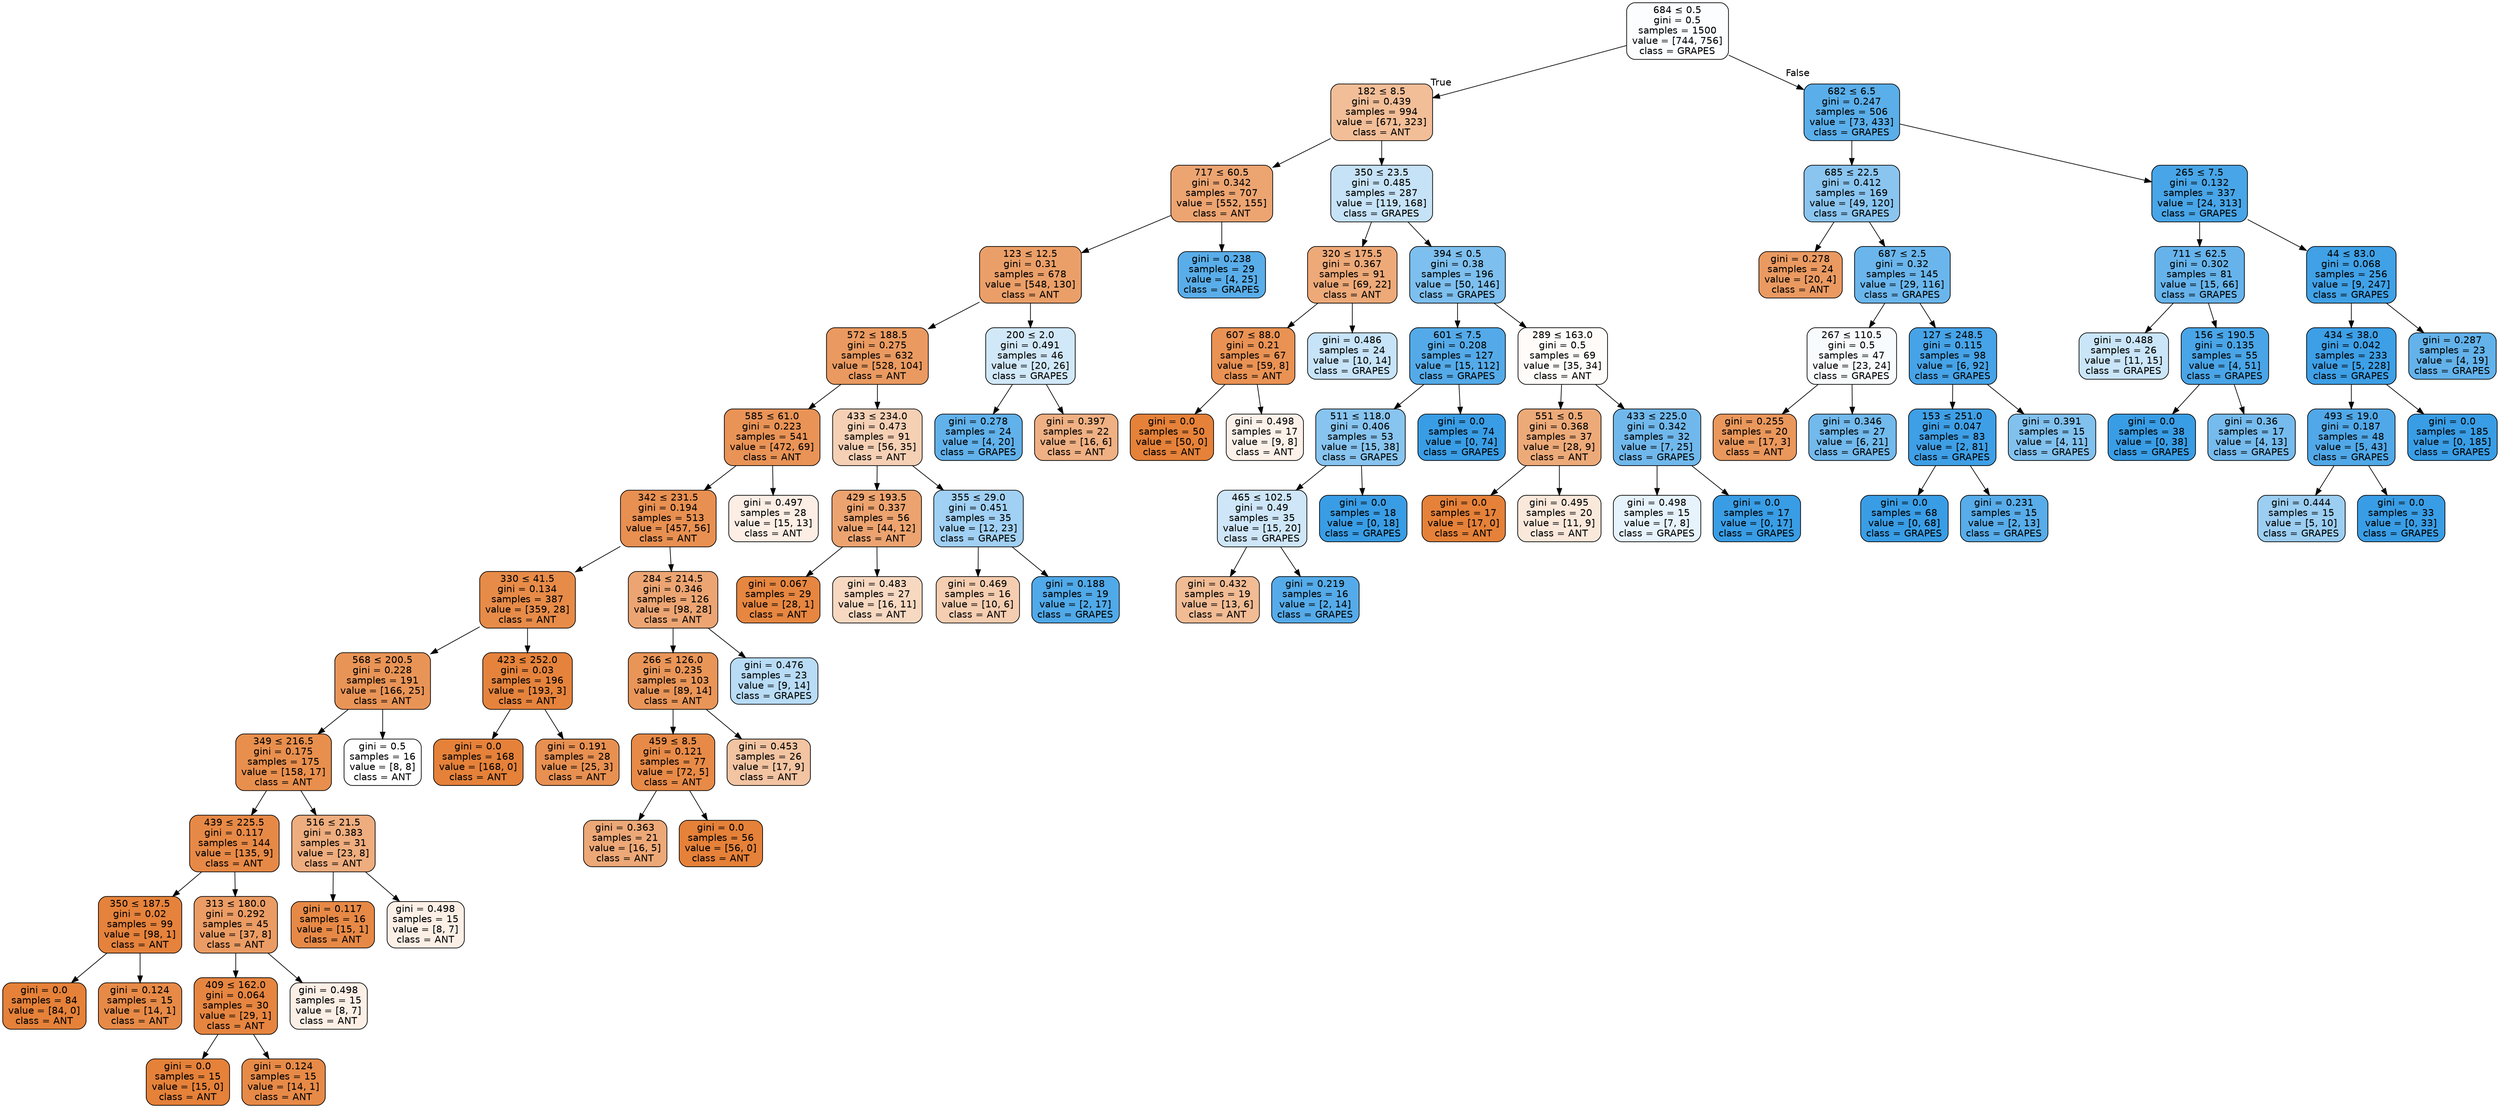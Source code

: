 digraph Tree {
node [shape=box, style="filled, rounded", color="black", fontname=helvetica] ;
edge [fontname=helvetica] ;
0 [label=<684 &le; 0.5<br/>gini = 0.5<br/>samples = 1500<br/>value = [744, 756]<br/>class = GRAPES>, fillcolor="#fcfdff"] ;
1 [label=<182 &le; 8.5<br/>gini = 0.439<br/>samples = 994<br/>value = [671, 323]<br/>class = ANT>, fillcolor="#f2be98"] ;
0 -> 1 [labeldistance=2.5, labelangle=45, headlabel="True"] ;
2 [label=<717 &le; 60.5<br/>gini = 0.342<br/>samples = 707<br/>value = [552, 155]<br/>class = ANT>, fillcolor="#eca471"] ;
1 -> 2 ;
3 [label=<123 &le; 12.5<br/>gini = 0.31<br/>samples = 678<br/>value = [548, 130]<br/>class = ANT>, fillcolor="#eb9f68"] ;
2 -> 3 ;
4 [label=<572 &le; 188.5<br/>gini = 0.275<br/>samples = 632<br/>value = [528, 104]<br/>class = ANT>, fillcolor="#ea9a60"] ;
3 -> 4 ;
5 [label=<585 &le; 61.0<br/>gini = 0.223<br/>samples = 541<br/>value = [472, 69]<br/>class = ANT>, fillcolor="#e99356"] ;
4 -> 5 ;
6 [label=<342 &le; 231.5<br/>gini = 0.194<br/>samples = 513<br/>value = [457, 56]<br/>class = ANT>, fillcolor="#e89051"] ;
5 -> 6 ;
7 [label=<330 &le; 41.5<br/>gini = 0.134<br/>samples = 387<br/>value = [359, 28]<br/>class = ANT>, fillcolor="#e78b48"] ;
6 -> 7 ;
8 [label=<568 &le; 200.5<br/>gini = 0.228<br/>samples = 191<br/>value = [166, 25]<br/>class = ANT>, fillcolor="#e99457"] ;
7 -> 8 ;
9 [label=<349 &le; 216.5<br/>gini = 0.175<br/>samples = 175<br/>value = [158, 17]<br/>class = ANT>, fillcolor="#e88f4e"] ;
8 -> 9 ;
10 [label=<439 &le; 225.5<br/>gini = 0.117<br/>samples = 144<br/>value = [135, 9]<br/>class = ANT>, fillcolor="#e78946"] ;
9 -> 10 ;
11 [label=<350 &le; 187.5<br/>gini = 0.02<br/>samples = 99<br/>value = [98, 1]<br/>class = ANT>, fillcolor="#e5823b"] ;
10 -> 11 ;
12 [label=<gini = 0.0<br/>samples = 84<br/>value = [84, 0]<br/>class = ANT>, fillcolor="#e58139"] ;
11 -> 12 ;
13 [label=<gini = 0.124<br/>samples = 15<br/>value = [14, 1]<br/>class = ANT>, fillcolor="#e78a47"] ;
11 -> 13 ;
14 [label=<313 &le; 180.0<br/>gini = 0.292<br/>samples = 45<br/>value = [37, 8]<br/>class = ANT>, fillcolor="#eb9c64"] ;
10 -> 14 ;
15 [label=<409 &le; 162.0<br/>gini = 0.064<br/>samples = 30<br/>value = [29, 1]<br/>class = ANT>, fillcolor="#e68540"] ;
14 -> 15 ;
16 [label=<gini = 0.0<br/>samples = 15<br/>value = [15, 0]<br/>class = ANT>, fillcolor="#e58139"] ;
15 -> 16 ;
17 [label=<gini = 0.124<br/>samples = 15<br/>value = [14, 1]<br/>class = ANT>, fillcolor="#e78a47"] ;
15 -> 17 ;
18 [label=<gini = 0.498<br/>samples = 15<br/>value = [8, 7]<br/>class = ANT>, fillcolor="#fcefe6"] ;
14 -> 18 ;
19 [label=<516 &le; 21.5<br/>gini = 0.383<br/>samples = 31<br/>value = [23, 8]<br/>class = ANT>, fillcolor="#eead7e"] ;
9 -> 19 ;
20 [label=<gini = 0.117<br/>samples = 16<br/>value = [15, 1]<br/>class = ANT>, fillcolor="#e78946"] ;
19 -> 20 ;
21 [label=<gini = 0.498<br/>samples = 15<br/>value = [8, 7]<br/>class = ANT>, fillcolor="#fcefe6"] ;
19 -> 21 ;
22 [label=<gini = 0.5<br/>samples = 16<br/>value = [8, 8]<br/>class = ANT>, fillcolor="#ffffff"] ;
8 -> 22 ;
23 [label=<423 &le; 252.0<br/>gini = 0.03<br/>samples = 196<br/>value = [193, 3]<br/>class = ANT>, fillcolor="#e5833c"] ;
7 -> 23 ;
24 [label=<gini = 0.0<br/>samples = 168<br/>value = [168, 0]<br/>class = ANT>, fillcolor="#e58139"] ;
23 -> 24 ;
25 [label=<gini = 0.191<br/>samples = 28<br/>value = [25, 3]<br/>class = ANT>, fillcolor="#e89051"] ;
23 -> 25 ;
26 [label=<284 &le; 214.5<br/>gini = 0.346<br/>samples = 126<br/>value = [98, 28]<br/>class = ANT>, fillcolor="#eca572"] ;
6 -> 26 ;
27 [label=<266 &le; 126.0<br/>gini = 0.235<br/>samples = 103<br/>value = [89, 14]<br/>class = ANT>, fillcolor="#e99558"] ;
26 -> 27 ;
28 [label=<459 &le; 8.5<br/>gini = 0.121<br/>samples = 77<br/>value = [72, 5]<br/>class = ANT>, fillcolor="#e78a47"] ;
27 -> 28 ;
29 [label=<gini = 0.363<br/>samples = 21<br/>value = [16, 5]<br/>class = ANT>, fillcolor="#eda877"] ;
28 -> 29 ;
30 [label=<gini = 0.0<br/>samples = 56<br/>value = [56, 0]<br/>class = ANT>, fillcolor="#e58139"] ;
28 -> 30 ;
31 [label=<gini = 0.453<br/>samples = 26<br/>value = [17, 9]<br/>class = ANT>, fillcolor="#f3c4a2"] ;
27 -> 31 ;
32 [label=<gini = 0.476<br/>samples = 23<br/>value = [9, 14]<br/>class = GRAPES>, fillcolor="#b8dcf6"] ;
26 -> 32 ;
33 [label=<gini = 0.497<br/>samples = 28<br/>value = [15, 13]<br/>class = ANT>, fillcolor="#fceee5"] ;
5 -> 33 ;
34 [label=<433 &le; 234.0<br/>gini = 0.473<br/>samples = 91<br/>value = [56, 35]<br/>class = ANT>, fillcolor="#f5d0b5"] ;
4 -> 34 ;
35 [label=<429 &le; 193.5<br/>gini = 0.337<br/>samples = 56<br/>value = [44, 12]<br/>class = ANT>, fillcolor="#eca36f"] ;
34 -> 35 ;
36 [label=<gini = 0.067<br/>samples = 29<br/>value = [28, 1]<br/>class = ANT>, fillcolor="#e68640"] ;
35 -> 36 ;
37 [label=<gini = 0.483<br/>samples = 27<br/>value = [16, 11]<br/>class = ANT>, fillcolor="#f7d8c1"] ;
35 -> 37 ;
38 [label=<355 &le; 29.0<br/>gini = 0.451<br/>samples = 35<br/>value = [12, 23]<br/>class = GRAPES>, fillcolor="#a0d0f3"] ;
34 -> 38 ;
39 [label=<gini = 0.469<br/>samples = 16<br/>value = [10, 6]<br/>class = ANT>, fillcolor="#f5cdb0"] ;
38 -> 39 ;
40 [label=<gini = 0.188<br/>samples = 19<br/>value = [2, 17]<br/>class = GRAPES>, fillcolor="#50a9e8"] ;
38 -> 40 ;
41 [label=<200 &le; 2.0<br/>gini = 0.491<br/>samples = 46<br/>value = [20, 26]<br/>class = GRAPES>, fillcolor="#d1e8f9"] ;
3 -> 41 ;
42 [label=<gini = 0.278<br/>samples = 24<br/>value = [4, 20]<br/>class = GRAPES>, fillcolor="#61b1ea"] ;
41 -> 42 ;
43 [label=<gini = 0.397<br/>samples = 22<br/>value = [16, 6]<br/>class = ANT>, fillcolor="#efb083"] ;
41 -> 43 ;
44 [label=<gini = 0.238<br/>samples = 29<br/>value = [4, 25]<br/>class = GRAPES>, fillcolor="#59ade9"] ;
2 -> 44 ;
45 [label=<350 &le; 23.5<br/>gini = 0.485<br/>samples = 287<br/>value = [119, 168]<br/>class = GRAPES>, fillcolor="#c5e2f7"] ;
1 -> 45 ;
46 [label=<320 &le; 175.5<br/>gini = 0.367<br/>samples = 91<br/>value = [69, 22]<br/>class = ANT>, fillcolor="#eda978"] ;
45 -> 46 ;
47 [label=<607 &le; 88.0<br/>gini = 0.21<br/>samples = 67<br/>value = [59, 8]<br/>class = ANT>, fillcolor="#e99254"] ;
46 -> 47 ;
48 [label=<gini = 0.0<br/>samples = 50<br/>value = [50, 0]<br/>class = ANT>, fillcolor="#e58139"] ;
47 -> 48 ;
49 [label=<gini = 0.498<br/>samples = 17<br/>value = [9, 8]<br/>class = ANT>, fillcolor="#fcf1e9"] ;
47 -> 49 ;
50 [label=<gini = 0.486<br/>samples = 24<br/>value = [10, 14]<br/>class = GRAPES>, fillcolor="#c6e3f8"] ;
46 -> 50 ;
51 [label=<394 &le; 0.5<br/>gini = 0.38<br/>samples = 196<br/>value = [50, 146]<br/>class = GRAPES>, fillcolor="#7dbfee"] ;
45 -> 51 ;
52 [label=<601 &le; 7.5<br/>gini = 0.208<br/>samples = 127<br/>value = [15, 112]<br/>class = GRAPES>, fillcolor="#54aae8"] ;
51 -> 52 ;
53 [label=<511 &le; 118.0<br/>gini = 0.406<br/>samples = 53<br/>value = [15, 38]<br/>class = GRAPES>, fillcolor="#87c4ef"] ;
52 -> 53 ;
54 [label=<465 &le; 102.5<br/>gini = 0.49<br/>samples = 35<br/>value = [15, 20]<br/>class = GRAPES>, fillcolor="#cee6f8"] ;
53 -> 54 ;
55 [label=<gini = 0.432<br/>samples = 19<br/>value = [13, 6]<br/>class = ANT>, fillcolor="#f1bb94"] ;
54 -> 55 ;
56 [label=<gini = 0.219<br/>samples = 16<br/>value = [2, 14]<br/>class = GRAPES>, fillcolor="#55abe9"] ;
54 -> 56 ;
57 [label=<gini = 0.0<br/>samples = 18<br/>value = [0, 18]<br/>class = GRAPES>, fillcolor="#399de5"] ;
53 -> 57 ;
58 [label=<gini = 0.0<br/>samples = 74<br/>value = [0, 74]<br/>class = GRAPES>, fillcolor="#399de5"] ;
52 -> 58 ;
59 [label=<289 &le; 163.0<br/>gini = 0.5<br/>samples = 69<br/>value = [35, 34]<br/>class = ANT>, fillcolor="#fefbf9"] ;
51 -> 59 ;
60 [label=<551 &le; 0.5<br/>gini = 0.368<br/>samples = 37<br/>value = [28, 9]<br/>class = ANT>, fillcolor="#edaa79"] ;
59 -> 60 ;
61 [label=<gini = 0.0<br/>samples = 17<br/>value = [17, 0]<br/>class = ANT>, fillcolor="#e58139"] ;
60 -> 61 ;
62 [label=<gini = 0.495<br/>samples = 20<br/>value = [11, 9]<br/>class = ANT>, fillcolor="#fae8db"] ;
60 -> 62 ;
63 [label=<433 &le; 225.0<br/>gini = 0.342<br/>samples = 32<br/>value = [7, 25]<br/>class = GRAPES>, fillcolor="#70b8ec"] ;
59 -> 63 ;
64 [label=<gini = 0.498<br/>samples = 15<br/>value = [7, 8]<br/>class = GRAPES>, fillcolor="#e6f3fc"] ;
63 -> 64 ;
65 [label=<gini = 0.0<br/>samples = 17<br/>value = [0, 17]<br/>class = GRAPES>, fillcolor="#399de5"] ;
63 -> 65 ;
66 [label=<682 &le; 6.5<br/>gini = 0.247<br/>samples = 506<br/>value = [73, 433]<br/>class = GRAPES>, fillcolor="#5aaee9"] ;
0 -> 66 [labeldistance=2.5, labelangle=-45, headlabel="False"] ;
67 [label=<685 &le; 22.5<br/>gini = 0.412<br/>samples = 169<br/>value = [49, 120]<br/>class = GRAPES>, fillcolor="#8ac5f0"] ;
66 -> 67 ;
68 [label=<gini = 0.278<br/>samples = 24<br/>value = [20, 4]<br/>class = ANT>, fillcolor="#ea9a61"] ;
67 -> 68 ;
69 [label=<687 &le; 2.5<br/>gini = 0.32<br/>samples = 145<br/>value = [29, 116]<br/>class = GRAPES>, fillcolor="#6ab6ec"] ;
67 -> 69 ;
70 [label=<267 &le; 110.5<br/>gini = 0.5<br/>samples = 47<br/>value = [23, 24]<br/>class = GRAPES>, fillcolor="#f7fbfe"] ;
69 -> 70 ;
71 [label=<gini = 0.255<br/>samples = 20<br/>value = [17, 3]<br/>class = ANT>, fillcolor="#ea975c"] ;
70 -> 71 ;
72 [label=<gini = 0.346<br/>samples = 27<br/>value = [6, 21]<br/>class = GRAPES>, fillcolor="#72b9ec"] ;
70 -> 72 ;
73 [label=<127 &le; 248.5<br/>gini = 0.115<br/>samples = 98<br/>value = [6, 92]<br/>class = GRAPES>, fillcolor="#46a3e7"] ;
69 -> 73 ;
74 [label=<153 &le; 251.0<br/>gini = 0.047<br/>samples = 83<br/>value = [2, 81]<br/>class = GRAPES>, fillcolor="#3e9fe6"] ;
73 -> 74 ;
75 [label=<gini = 0.0<br/>samples = 68<br/>value = [0, 68]<br/>class = GRAPES>, fillcolor="#399de5"] ;
74 -> 75 ;
76 [label=<gini = 0.231<br/>samples = 15<br/>value = [2, 13]<br/>class = GRAPES>, fillcolor="#57ace9"] ;
74 -> 76 ;
77 [label=<gini = 0.391<br/>samples = 15<br/>value = [4, 11]<br/>class = GRAPES>, fillcolor="#81c1ee"] ;
73 -> 77 ;
78 [label=<265 &le; 7.5<br/>gini = 0.132<br/>samples = 337<br/>value = [24, 313]<br/>class = GRAPES>, fillcolor="#48a5e7"] ;
66 -> 78 ;
79 [label=<711 &le; 62.5<br/>gini = 0.302<br/>samples = 81<br/>value = [15, 66]<br/>class = GRAPES>, fillcolor="#66b3eb"] ;
78 -> 79 ;
80 [label=<gini = 0.488<br/>samples = 26<br/>value = [11, 15]<br/>class = GRAPES>, fillcolor="#cae5f8"] ;
79 -> 80 ;
81 [label=<156 &le; 190.5<br/>gini = 0.135<br/>samples = 55<br/>value = [4, 51]<br/>class = GRAPES>, fillcolor="#49a5e7"] ;
79 -> 81 ;
82 [label=<gini = 0.0<br/>samples = 38<br/>value = [0, 38]<br/>class = GRAPES>, fillcolor="#399de5"] ;
81 -> 82 ;
83 [label=<gini = 0.36<br/>samples = 17<br/>value = [4, 13]<br/>class = GRAPES>, fillcolor="#76bbed"] ;
81 -> 83 ;
84 [label=<44 &le; 83.0<br/>gini = 0.068<br/>samples = 256<br/>value = [9, 247]<br/>class = GRAPES>, fillcolor="#40a1e6"] ;
78 -> 84 ;
85 [label=<434 &le; 38.0<br/>gini = 0.042<br/>samples = 233<br/>value = [5, 228]<br/>class = GRAPES>, fillcolor="#3d9fe6"] ;
84 -> 85 ;
86 [label=<493 &le; 19.0<br/>gini = 0.187<br/>samples = 48<br/>value = [5, 43]<br/>class = GRAPES>, fillcolor="#50a8e8"] ;
85 -> 86 ;
87 [label=<gini = 0.444<br/>samples = 15<br/>value = [5, 10]<br/>class = GRAPES>, fillcolor="#9ccef2"] ;
86 -> 87 ;
88 [label=<gini = 0.0<br/>samples = 33<br/>value = [0, 33]<br/>class = GRAPES>, fillcolor="#399de5"] ;
86 -> 88 ;
89 [label=<gini = 0.0<br/>samples = 185<br/>value = [0, 185]<br/>class = GRAPES>, fillcolor="#399de5"] ;
85 -> 89 ;
90 [label=<gini = 0.287<br/>samples = 23<br/>value = [4, 19]<br/>class = GRAPES>, fillcolor="#63b2ea"] ;
84 -> 90 ;
}